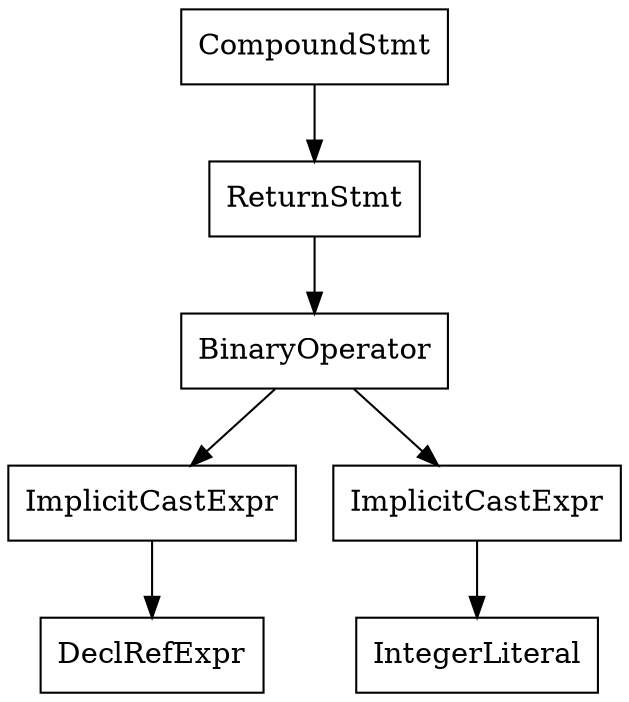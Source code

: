 digraph unnamed {

	Node0x55e7aabfea38 [shape=record,label="{CompoundStmt}"];
	Node0x55e7aabfea38 -> Node0x55e7aabfea28;
	Node0x55e7aabfea28 [shape=record,label="{ReturnStmt}"];
	Node0x55e7aabfea28 -> Node0x55e7aabfea08;
	Node0x55e7aabfea08 [shape=record,label="{BinaryOperator}"];
	Node0x55e7aabfea08 -> Node0x55e7aabfe9d8;
	Node0x55e7aabfea08 -> Node0x55e7aabfe9f0;
	Node0x55e7aabfe9d8 [shape=record,label="{ImplicitCastExpr}"];
	Node0x55e7aabfe9d8 -> Node0x55e7aabfe9b8;
	Node0x55e7aabfe9b8 [shape=record,label="{DeclRefExpr}"];
	Node0x55e7aabfe9f0 [shape=record,label="{ImplicitCastExpr}"];
	Node0x55e7aabfe9f0 -> Node0x55e7aa34d8e0;
	Node0x55e7aa34d8e0 [shape=record,label="{IntegerLiteral}"];
}

